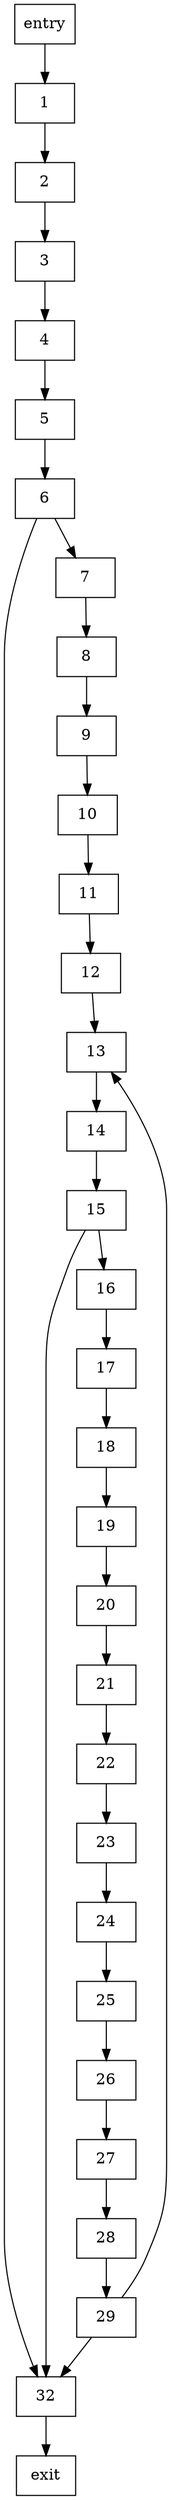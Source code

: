 digraph "CFG" {
  node [shape=box];
  "entry" -> "1";
  "1" -> "2";
  "2" -> "3";
  "3" -> "4";
  "4" -> "5";
  "5" -> "6";
  "6" -> "32";
  "6" -> "7";
  "7" -> "8";
  "8" -> "9";
  "9" -> "10";
  "10" -> "11";
  "11" -> "12";
  "12" -> "13";
  "13" -> "14";
  "14" -> "15";
  "15" -> "32";
  "15" -> "16";
  "16" -> "17";
  "17" -> "18";
  "18" -> "19";
  "19" -> "20";
  "20" -> "21";
  "21" -> "22";
  "22" -> "23";
  "23" -> "24";
  "24" -> "25";
  "25" -> "26";
  "26" -> "27";
  "27" -> "28";
  "28" -> "29";
  "29" -> "32";
  "29" -> "13";
  "32" -> "exit";

}